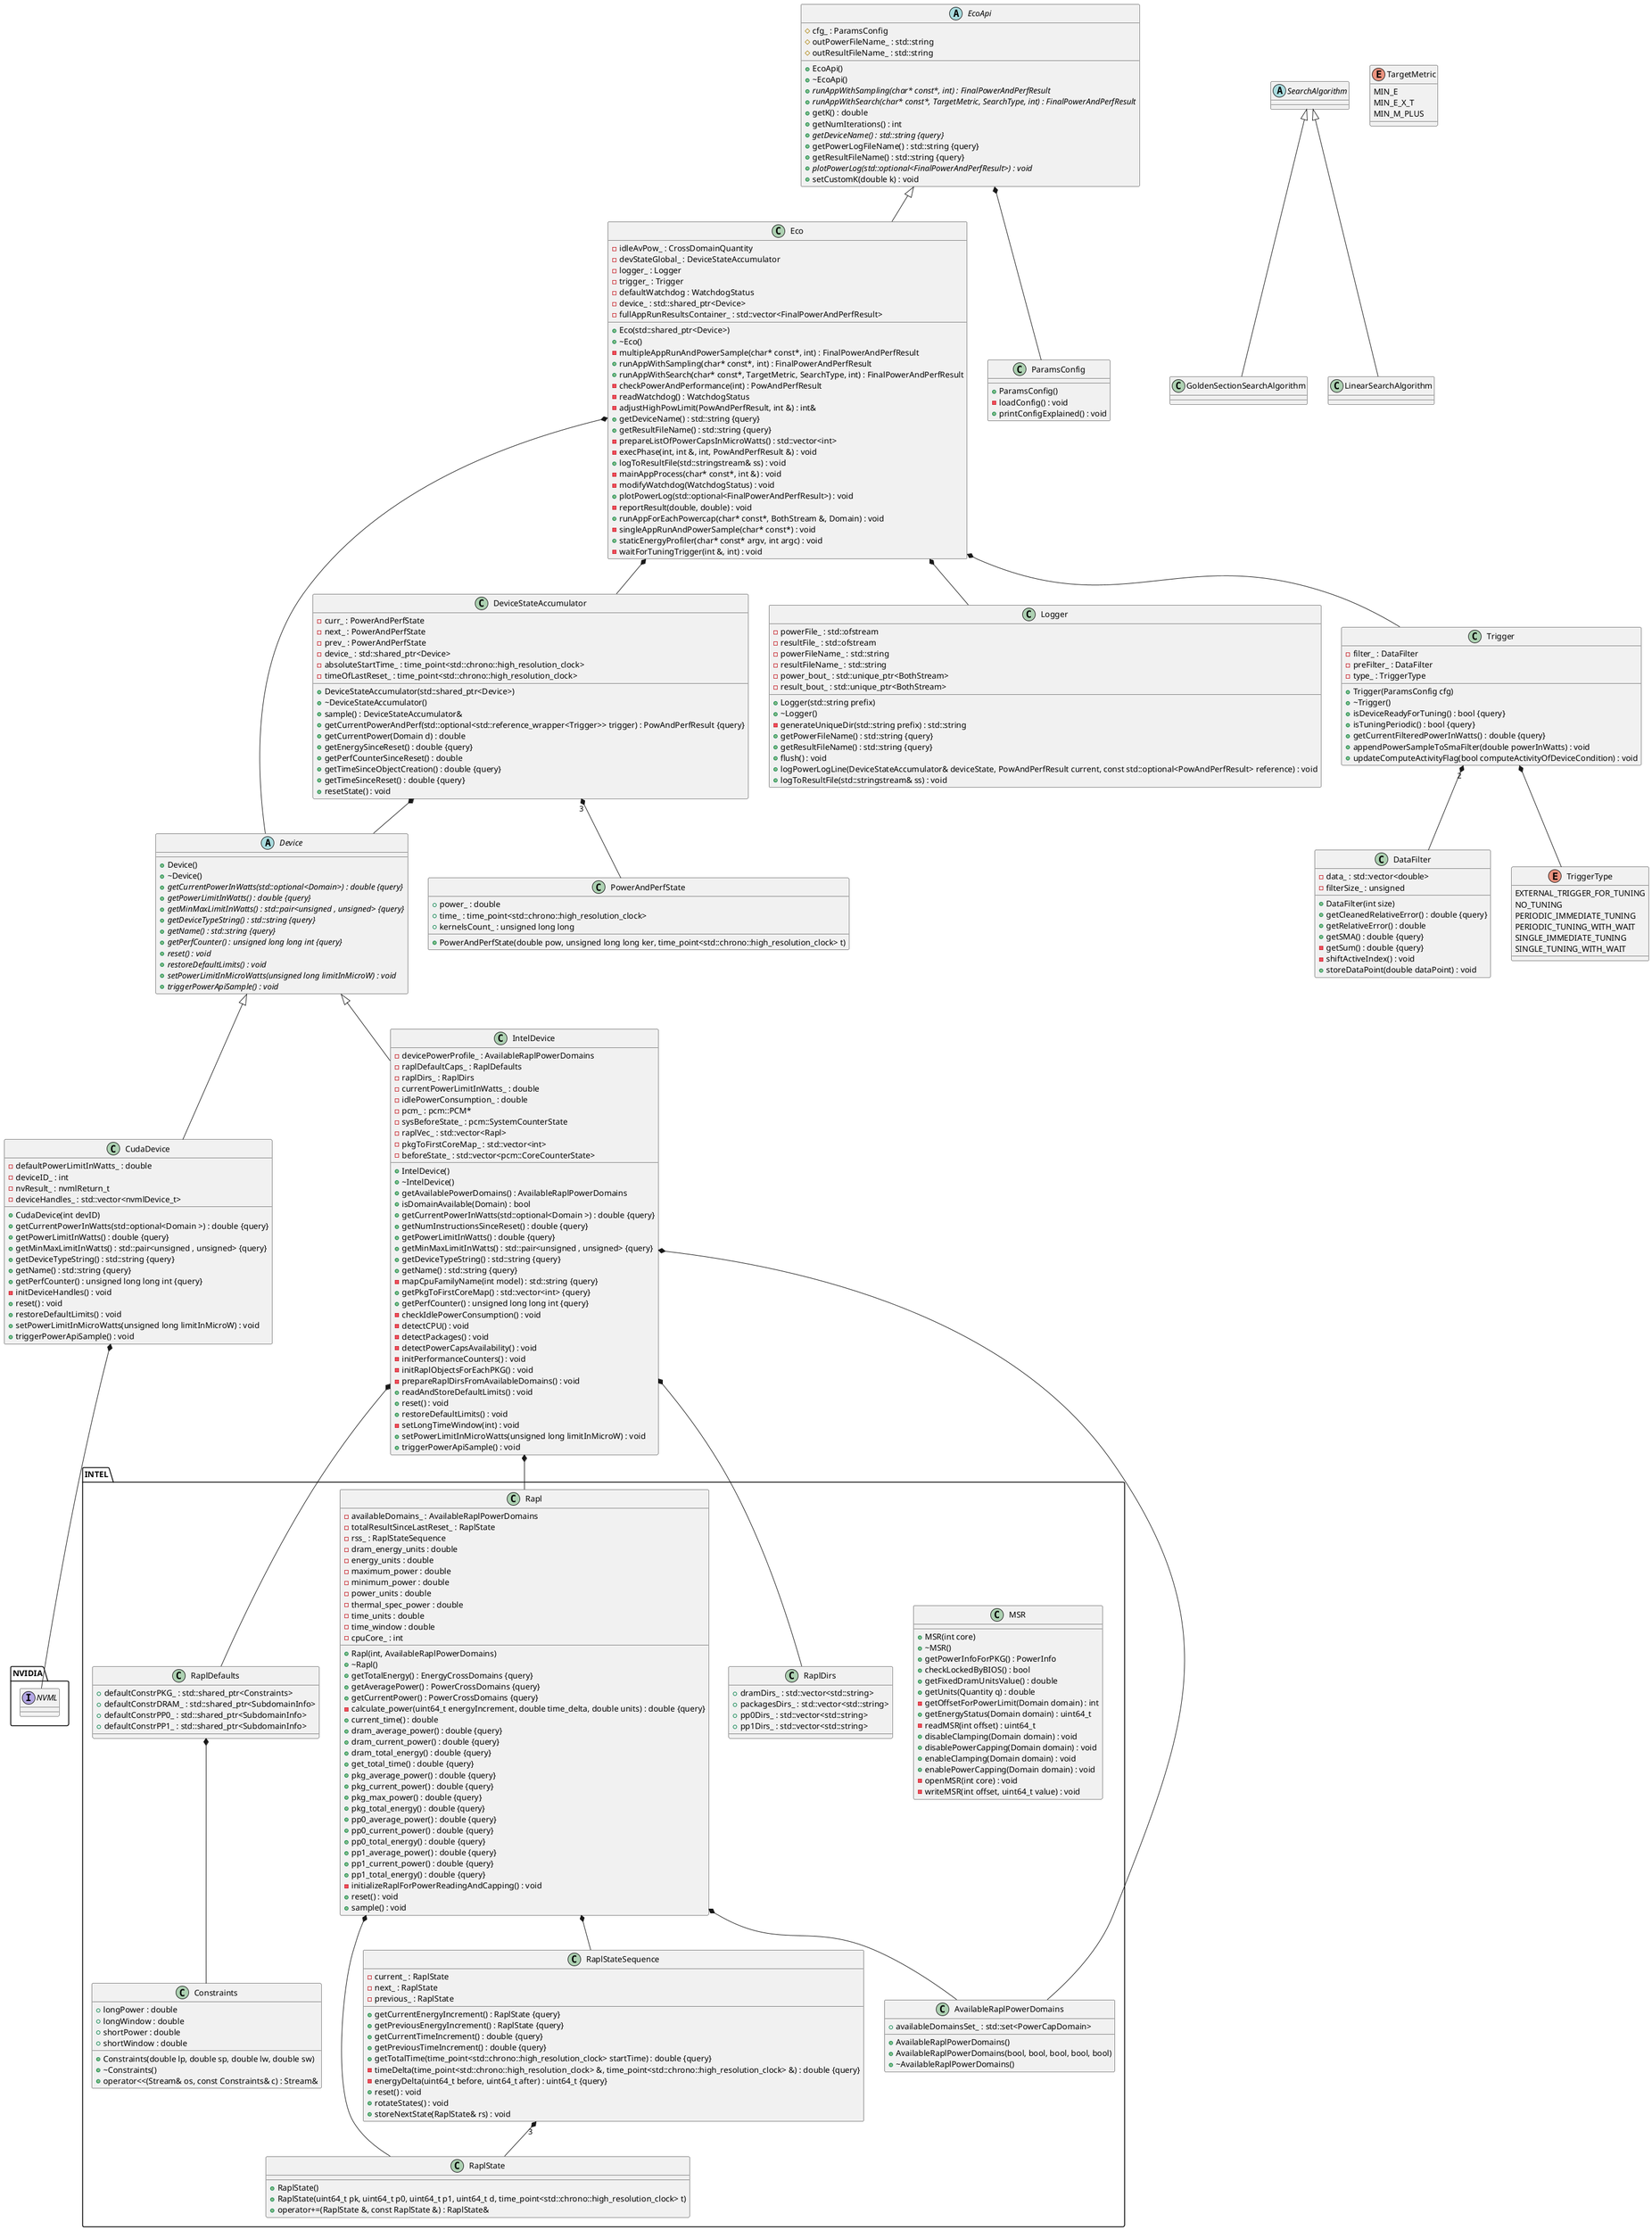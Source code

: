 @startuml





/' Objects '/

' class BothStream {
' 	+BothStream(std::ofstream& f)
' 	+~BothStream()
' 	+flush() : BothStream&
' 	+operator<<(const T& obj) : BothStream&
' 	-fstr_ : std::ofstream
' }


' class CompareFinalResultsForMinE {
' 	+operator()(FinalPowerAndPerfResult& left, FinalPowerAndPerfResult& right) : bool {query}
' }


' class CompareFinalResultsForMinEt {
' 	+operator()(FinalPowerAndPerfResult& left, FinalPowerAndPerfResult& right) : bool {query}
' }


' class CompareFinalResultsForMplus {
' 	+operator()(FinalPowerAndPerfResult& left, FinalPowerAndPerfResult& right) : bool {query}
' }


class CudaDevice {
	+CudaDevice(int devID)
	-defaultPowerLimitInWatts_ : double
	+getCurrentPowerInWatts(std::optional<Domain >) : double {query}
	+getPowerLimitInWatts() : double {query}
	-deviceID_ : int
	-nvResult_ : nvmlReturn_t
	+getMinMaxLimitInWatts() : std::pair<unsigned , unsigned> {query}
	+getDeviceTypeString() : std::string {query}
	+getName() : std::string {query}
	-deviceHandles_ : std::vector<nvmlDevice_t>
	+getPerfCounter() : unsigned long long int {query}
	-initDeviceHandles() : void
	+reset() : void
	+restoreDefaultLimits() : void
	+setPowerLimitInMicroWatts(unsigned long limitInMicroW) : void
	+triggerPowerApiSample() : void
}


class DataFilter {
	+DataFilter(int size)
	+getCleanedRelativeError() : double {query}
	+getRelativeError() : double
	+getSMA() : double {query}
	-getSum() : double {query}
	-data_ : std::vector<double>
	-filterSize_ : unsigned
	-shiftActiveIndex() : void
	+storeDataPoint(double dataPoint) : void
}


abstract class Device {
	+Device()
	+~Device()
	+{abstract} getCurrentPowerInWatts(std::optional<Domain>) : double {query}
	+{abstract} getPowerLimitInWatts() : double {query}
	+{abstract} getMinMaxLimitInWatts() : std::pair<unsigned , unsigned> {query}
	+{abstract} getDeviceTypeString() : std::string {query}
	+{abstract} getName() : std::string {query}
	+{abstract} getPerfCounter() : unsigned long long int {query}
	+{abstract} reset() : void
	+{abstract} restoreDefaultLimits() : void
	+{abstract} setPowerLimitInMicroWatts(unsigned long limitInMicroW) : void
	+{abstract} triggerPowerApiSample() : void
}


class DeviceStateAccumulator {
	+DeviceStateAccumulator(std::shared_ptr<Device>)
	+~DeviceStateAccumulator()
	+sample() : DeviceStateAccumulator&
	+getCurrentPowerAndPerf(std::optional<std::reference_wrapper<Trigger>> trigger) : PowAndPerfResult {query}
	-curr_ : PowerAndPerfState
	-next_ : PowerAndPerfState
	-prev_ : PowerAndPerfState
	+getCurrentPower(Domain d) : double
	+getEnergySinceReset() : double {query}
	+getPerfCounterSinceReset() : double
	+getTimeSinceObjectCreation() : double {query}
	+getTimeSinceReset() : double {query}
	-device_ : std::shared_ptr<Device>
	-absoluteStartTime_ : time_point<std::chrono::high_resolution_clock>
	-timeOfLastReset_ : time_point<std::chrono::high_resolution_clock>
	+resetState() : void
}


class Eco {
	+Eco(std::shared_ptr<Device>)
	+~Eco()
	-idleAvPow_ : CrossDomainQuantity
	-devStateGlobal_ : DeviceStateAccumulator
	-multipleAppRunAndPowerSample(char* const*, int) : FinalPowerAndPerfResult
	+runAppWithSampling(char* const*, int) : FinalPowerAndPerfResult
	+runAppWithSearch(char* const*, TargetMetric, SearchType, int) : FinalPowerAndPerfResult
	-logger_ : Logger
	-checkPowerAndPerformance(int) : PowAndPerfResult
	-trigger_ : Trigger
	-defaultWatchdog : WatchdogStatus
	-readWatchdog() : WatchdogStatus
	-adjustHighPowLimit(PowAndPerfResult, int &) : int&
	-device_ : std::shared_ptr<Device>
	+getDeviceName() : std::string {query}
	+getResultFileName() : std::string {query}
	-fullAppRunResultsContainer_ : std::vector<FinalPowerAndPerfResult>
	-prepareListOfPowerCapsInMicroWatts() : std::vector<int>
	-execPhase(int, int &, int, PowAndPerfResult &) : void
	+logToResultFile(std::stringstream& ss) : void
	-mainAppProcess(char* const*, int &) : void
	-modifyWatchdog(WatchdogStatus) : void
	+plotPowerLog(std::optional<FinalPowerAndPerfResult>) : void
	-reportResult(double, double) : void
	+runAppForEachPowercap(char* const*, BothStream &, Domain) : void
	-singleAppRunAndPowerSample(char* const*) : void
	+staticEnergyProfiler(char* const* argv, int argc) : void
	-waitForTuningTrigger(int &, int) : void
}


abstract class EcoApi {
	+EcoApi()
	+~EcoApi()
	+{abstract} runAppWithSampling(char* const*, int) : FinalPowerAndPerfResult
	+{abstract} runAppWithSearch(char* const*, TargetMetric, SearchType, int) : FinalPowerAndPerfResult
	#cfg_ : ParamsConfig
	+getK() : double
	+getNumIterations() : int
	+{abstract} getDeviceName() : std::string {query}
	+getPowerLogFileName() : std::string {query}
	+getResultFileName() : std::string {query}
	#outPowerFileName_ : std::string
	#outResultFileName_ : std::string
	+{abstract} plotPowerLog(std::optional<FinalPowerAndPerfResult>) : void
	+setCustomK(double k) : void
}


class GoldenSectionSearchAlgorithm {
	' +operator()(std::shared_ptr<Device> device, DeviceStateAccumulator& deviceState, Trigger& trigger, TargetMetric metric, const PowAndPerfResult& reference, int& procStatus, int childProcID, int powerSamplingPeriodInMilliSeconds, int tuningTimeWindowInMilliSeconds, Logger& logger) : unsigned {query}
	' -logCurrentRangeGSS(int a, int leftCandidateInMilliWatts, int rightCandidateInMilliWatts, int b) : void {query}
}


class IntelDevice {
	+IntelDevice()
	+~IntelDevice()
	-devicePowerProfile_ : AvailableRaplPowerDomains
	+getAvailablePowerDomains() : AvailableRaplPowerDomains
	-raplDefaultCaps_ : RaplDefaults
	-raplDirs_ : RaplDirs
	+isDomainAvailable(Domain) : bool
	-currentPowerLimitInWatts_ : double
	+getCurrentPowerInWatts(std::optional<Domain >) : double {query}
	+getNumInstructionsSinceReset() : double {query}
	+getPowerLimitInWatts() : double {query}
	-idlePowerConsumption_ : double
	-pcm_ : pcm::PCM*
	-sysBeforeState_ : pcm::SystemCounterState
	+getMinMaxLimitInWatts() : std::pair<unsigned , unsigned> {query}
	+getDeviceTypeString() : std::string {query}
	+getName() : std::string {query}
	-mapCpuFamilyName(int model) : std::string {query}
	-raplVec_ : std::vector<Rapl>
	+getPkgToFirstCoreMap() : std::vector<int> {query}
	-pkgToFirstCoreMap_ : std::vector<int>
	-beforeState_ : std::vector<pcm::CoreCounterState>
	+getPerfCounter() : unsigned long long int {query}
	-checkIdlePowerConsumption() : void
	-detectCPU() : void
	-detectPackages() : void
	-detectPowerCapsAvailability() : void
	-initPerformanceCounters() : void
	-initRaplObjectsForEachPKG() : void
	-prepareRaplDirsFromAvailableDomains() : void
	+readAndStoreDefaultLimits() : void
	+reset() : void
	+restoreDefaultLimits() : void
	-setLongTimeWindow(int) : void
	+setPowerLimitInMicroWatts(unsigned long limitInMicroW) : void
	+triggerPowerApiSample() : void
}


class LinearSearchAlgorithm {
	' +operator()(std::shared_ptr<Device> device, DeviceStateAccumulator& deviceState, Trigger& trigger, TargetMetric metric, const PowAndPerfResult& reference, int& procStatus, int childProcID, int powerSamplingPeriodInMilliSeconds, int tuningTimeWindowInMilliSeconds, Logger& logger) : unsigned {query}
}


class Logger {
	+Logger(std::string prefix)
	+~Logger()
	-powerFile_ : std::ofstream
	-resultFile_ : std::ofstream
	-generateUniqueDir(std::string prefix) : std::string
	+getPowerFileName() : std::string {query}
	+getResultFileName() : std::string {query}
	-powerFileName_ : std::string
	-resultFileName_ : std::string
	-power_bout_ : std::unique_ptr<BothStream>
	-result_bout_ : std::unique_ptr<BothStream>
	+flush() : void
	+logPowerLogLine(DeviceStateAccumulator& deviceState, PowAndPerfResult current, const std::optional<PowAndPerfResult> reference) : void
	+logToResultFile(std::stringstream& ss) : void
}


class ParamsConfig {
	+ParamsConfig()
	-loadConfig() : void
	+printConfigExplained() : void
}
package INTEL {

class MSR {
	+MSR(int core)
	+~MSR()
	+getPowerInfoForPKG() : PowerInfo
	+checkLockedByBIOS() : bool
	+getFixedDramUnitsValue() : double
	+getUnits(Quantity q) : double
	-getOffsetForPowerLimit(Domain domain) : int
	+getEnergyStatus(Domain domain) : uint64_t
	-readMSR(int offset) : uint64_t
	+disableClamping(Domain domain) : void
	+disablePowerCapping(Domain domain) : void
	+enableClamping(Domain domain) : void
	+enablePowerCapping(Domain domain) : void
	-openMSR(int core) : void
	-writeMSR(int offset, uint64_t value) : void
}




' class PlotBuilder {
' 	+PlotBuilder()
' 	+PlotBuilder(std::string name)
' 	+~PlotBuilder()
' 	-gp_ : Gnuplot*
' 	-prindBarWithErrAndLabels(std::string pathToFile, double xPosition, int seriesColumn, int stddevColumn, double barWidth, double yPositionRel, int dataIndex, std::string styleName, bool printTitle, std::string plotTitle, int labelPrecision, int fontSize, std::string baseValueVar) : std::string
' 	-printBar(std::string pathToFile, double xPosition, double barWidth, int seriesColumn, std::string styleName, int dataIndex, bool printTitle, std::string plotTitle, std::string baseValueVar, int yBarOffset) : std::string
' 	-printErrBar(std::string pathToFile, double xPosition, int seriesColumn, int stddevColumn, std::string styleName, int dataIndex, std::string baseValueVar) : std::string
' 	-printLabel(std::string pathToFile, double xPosition, int seriesColumn, double yPositionRel, int dataIndex, int labelPrecision, int fontSize, std::string baseValueVar) : std::string
' 	-initPlot(int, int) : void
' 	+plot(std::vector<Series> sv) : void
' 	+plotEPall(std::string) : void
' 	+plotEPet(std::string) : void
' 	+plotPowerLog(std::vector<Series> sv) : void
' 	+plotRelMetr(std::vector<Series> sv) : void
' 	+plotTmp(std::string) : void
' 	+plotTmpGSS(std::string) : void
' 	+setLegend(Legend option) : void
' 	+setOutputName(std::string name) : void
' 	+setPlotTitle(std::string title, int fontSize) : void
' 	+setSimpleSubtitle(std::string subtitleText, int fontSize) : void
' 	-setStyles() : void
' 	+setXlabel(std::string xLabel, int fontSize) : void
' 	+setYlabel(std::string xLabel, int fontSize) : void
' 	+submitPlot() : void
' }


class Rapl {
	+Rapl(int, AvailableRaplPowerDomains)
	+~Rapl()
	-availableDomains_ : AvailableRaplPowerDomains
	+getTotalEnergy() : EnergyCrossDomains {query}
	+getAveragePower() : PowerCrossDomains {query}
	+getCurrentPower() : PowerCrossDomains {query}
	-totalResultSinceLastReset_ : RaplState
	-rss_ : RaplStateSequence
	-calculate_power(uint64_t energyIncrement, double time_delta, double units) : double {query}
	+current_time() : double
	+dram_average_power() : double {query}
	+dram_current_power() : double {query}
	-dram_energy_units : double
	+dram_total_energy() : double {query}
	-energy_units : double
	+get_total_time() : double {query}
	-maximum_power : double
	-minimum_power : double
	+pkg_average_power() : double {query}
	+pkg_current_power() : double {query}
	+pkg_max_power() : double {query}
	+pkg_total_energy() : double {query}
	-power_units : double
	+pp0_average_power() : double {query}
	+pp0_current_power() : double {query}
	+pp0_total_energy() : double {query}
	+pp1_average_power() : double {query}
	+pp1_current_power() : double {query}
	+pp1_total_energy() : double {query}
	-thermal_spec_power : double
	-time_units : double
	-time_window : double
	-cpuCore_ : int
	-initializeRaplForPowerReadingAndCapping() : void
	+reset() : void
	+sample() : void
}


class RaplStateSequence {
	-current_ : RaplState
	+getCurrentEnergyIncrement() : RaplState {query}
	+getPreviousEnergyIncrement() : RaplState {query}
	-next_ : RaplState
	-previous_ : RaplState
	+getCurrentTimeIncrement() : double {query}
	+getPreviousTimeIncrement() : double {query}
	+getTotalTime(time_point<std::chrono::high_resolution_clock> startTime) : double {query}
	-timeDelta(time_point<std::chrono::high_resolution_clock> &, time_point<std::chrono::high_resolution_clock> &) : double {query}
	-energyDelta(uint64_t before, uint64_t after) : uint64_t {query}
	+reset() : void
	+rotateStates() : void
	+storeNextState(RaplState& rs) : void
}


' class ResultsContainer {
' 	+ResultsContainer(int size)
' 	+~ResultsContainer()
' 	+getAverageResult() : EnergyTimeResult {query}
' 	+getStdDev() : EnergyTimeResult {query}
' 	+getStdDevRel() : EnergyTimeResult {query}
' 	-vec_ : std::vector<FinalPowerAndPerfResult>
' 	+storeOneResult(unsigned index, const FinalPowerAndPerfResult& oneRes) : void
' }


class AvailableRaplPowerDomains {
	+AvailableRaplPowerDomains()
	+AvailableRaplPowerDomains(bool, bool, bool, bool, bool)
	+~AvailableRaplPowerDomains()
	+availableDomainsSet_ : std::set<PowerCapDomain>
}


class Constraints {
	+Constraints(double lp, double sp, double lw, double sw)
	+~Constraints()
	+operator<<(Stream& os, const Constraints& c) : Stream&
	+longPower : double
	+longWindow : double
	+shortPower : double
	+shortWindow : double
}


class RaplDefaults {
	+defaultConstrPKG_ : std::shared_ptr<Constraints>
	+defaultConstrDRAM_ : std::shared_ptr<SubdomainInfo>
	+defaultConstrPP0_ : std::shared_ptr<SubdomainInfo>
	+defaultConstrPP1_ : std::shared_ptr<SubdomainInfo>
}


class RaplDirs {
	+dramDirs_ : std::vector<std::string>
	+packagesDirs_ : std::vector<std::string>
	+pp0Dirs_ : std::vector<std::string>
	+pp1Dirs_ : std::vector<std::string>
}


class RaplState {
	+RaplState()
	+RaplState(uint64_t pk, uint64_t p0, uint64_t p1, uint64_t d, time_point<std::chrono::high_resolution_clock> t)
	+operator+=(RaplState &, const RaplState &) : RaplState&
}

}
abstract class SearchAlgorithm {
	' +{static} sampleAndAccumulatePowAndPerfForGivenPeriod(int tuningTimeWindowInMicroSeconds, int powerSamplingPeriodInMilliSeconds, DeviceStateAccumulator& deviceState, Trigger& trigger, int& procStatus, int childProcID, Logger& logger) : PowAndPerfResult
	' +{abstract} operator()(std::shared_ptr<Device>, DeviceStateAccumulator &, Trigger &, TargetMetric, const PowAndPerfResult &, int &, int, int, int, Logger &) : unsigned {query}
}


class Trigger {
	+Trigger(ParamsConfig cfg)
	+~Trigger()
	-filter_ : DataFilter
	-preFilter_ : DataFilter
	-type_ : TriggerType
	+isDeviceReadyForTuning() : bool {query}
	+isTuningPeriodic() : bool {query}
	+getCurrentFilteredPowerInWatts() : double {query}
	+appendPowerSampleToSmaFilter(double powerInWatts) : void
	+updateComputeActivityFlag(bool computeActivityOfDeviceCondition) : void
}


' enum Domain {
' 	DRAM
' 	PKG
' 	PP0
' 	PP1
' }


' enum Legend {
' 	INSIDE
' 	OUTSIDE
' }


' enum Quantity {
' 	Energy
' 	Power
' 	Time
' }


' enum SearchType {
' 	GOLDEN_SECTION_SEARCH
' 	LINEAR_SEARCH
' }


' enum SeriesStyle {
' 	BOX
' 	LINES
' 	LINES_WITH_POINTS
' 	POINTS
' 	Y_ERROR_BAR
' }


enum TargetMetric {
	MIN_E
	MIN_E_X_T
	MIN_M_PLUS
}


enum TriggerType {
	EXTERNAL_TRIGGER_FOR_TUNING
	NO_TUNING
	PERIODIC_IMMEDIATE_TUNING
	PERIODIC_TUNING_WITH_WAIT
	SINGLE_IMMEDIATE_TUNING
	SINGLE_TUNING_WITH_WAIT
}


' enum WatchdogStatus {
' 	DISABLED
' 	ENABLED
' }



' class EnergyTimeResult {
' 	+EnergyTimeResult()
' 	+EnergyTimeResult(double& e, double& t, double& p)
' 	+EnergyTimeResult(double& e, TimeResult& t, double& p)
' 	+EnergyTimeResult(const double& e, const double& t, const double& p)
' 	+EnergyTimeResult(const double& e, const TimeResult& t, const double& p)
' 	+~EnergyTimeResult()
' 	+operator-(const EnergyTimeResult &, const EnergyTimeResult &) : EnergyTimeResult
' 	+pow(const EnergyTimeResult &, const double &) : EnergyTimeResult
' 	+sqrt(const EnergyTimeResult &) : EnergyTimeResult
' 	+operator*=(EnergyTimeResult& left, const T& right) : EnergyTimeResult&
' 	+operator+=(EnergyTimeResult &, const EnergyTimeResult &) : EnergyTimeResult&
' 	+operator/(EnergyTimeResult& left, const T& right) : EnergyTimeResult&
' 	+time_ : TimeResult
' 	+checkPlusMetric(const EnergyTimeResult& ref, double k) : double {query}
' }


' class FinalPowerAndPerfResult {
' 	+FinalPowerAndPerfResult()
' 	+FinalPowerAndPerfResult(double, double, double, double, double, double, TimeResult, double, double, double, double, double, double, double)
' 	+~FinalPowerAndPerfResult()
' 	+getEnergyAndTime() : EnergyTimeResult {query}
' 	+operator+=(FinalPowerAndPerfResult &, const FinalPowerAndPerfResult &) : FinalPowerAndPerfResult&
' 	+operator/=(FinalPowerAndPerfResult &, const unsigned &) : FinalPowerAndPerfResult&
' 	+time_ : TimeResult
' 	+getEnergyPerInstr() : double {query}
' 	+getInstrPerSec() : double {query}
' 	+operator<<(std::ostream &, const FinalPowerAndPerfResult &) : std :: ostream&
' }


' class PowAndPerfResult {
' 	+PowAndPerfResult()
' 	+PowAndPerfResult(double instructions, double timeInSec, double powerLimit, double energy, double avgCorePower, double avgMemoryPower, double filteredPower)
' 	+operator+=(PowAndPerfResult& left, const PowAndPerfResult& right) : PowAndPerfResult&
' 	+isRightBetter(PowAndPerfResult &, TargetMetric) : bool
' 	+checkPlusMetric(PowAndPerfResult ref, double k) : double
' 	+getEnergyPerInstr() : double {query}
' 	+getEnergyTimeProd() : double {query}
' 	+getInstrPerJoule() : double {query}
' 	+getInstrPerSecond() : double {query}
' 	+operator<<(std::ostream &, const PowAndPerfResult &) : std :: ostream&
' }


class PowerAndPerfState {
	+PowerAndPerfState(double pow, unsigned long long ker, time_point<std::chrono::high_resolution_clock> t)
	+power_ : double
	+time_ : time_point<std::chrono::high_resolution_clock>
	+kernelsCount_ : unsigned long long
}


' class PowerInfo {
' 	+maxPower : double
' 	+maxTimeWindow : double
' 	+minPower : double
' 	+thermalDesignPower : double
' }

package NVIDIA {
interface NVML {

}
}
' class Series {
' 	+Series(std::string n, int x, int y, std::string sn)
' 	+xSeriesID : int
' 	+ySeriesID : int
' 	+inputFileName : std::string
' 	+seriesName : std::string
' }


' class SubdomainInfo {
' 	+SubdomainInfo(double pl, double tw, bool en)
' 	+~SubdomainInfo()
' 	+operator<<(Stream& os, const SubdomainInfo& sd) : Stream&
' 	+isEnabled : bool
' 	+powerLimit : double
' 	+timeWindow : double
' }


' class TimeResult {
' 	+TimeResult()
' 	+TimeResult(double t)
' 	+TimeResult(double t, double wt, double tt)
' 	+~TimeResult()
' 	+operator-(const TimeResult &, const TimeResult &) : TimeResult
' 	+pow(const TimeResult &, const double &) : TimeResult
' 	+sqrt(const TimeResult &) : TimeResult
' 	+operator*=(TimeResult& left, const T& right) : TimeResult&
' 	+operator+=(TimeResult &, const TimeResult &) : TimeResult&
' 	+operator/(TimeResult& left, const T& right) : TimeResult&
' 	+operator/=(TimeResult& left, const T& right) : TimeResult&
' 	+operator/=(const TimeResult& right) : TimeResult&
' 	+getExecTime() : double {query}
' 	+getRelativeTestTime() : double {query}
' 	+getRelativeWaitTime() : double {query}
' }





/' Inheritance relationships '/

.Device <|-- .CudaDevice


.Device <|-- .IntelDevice


.EcoApi <|-- .Eco


.SearchAlgorithm <|-- .GoldenSectionSearchAlgorithm


.SearchAlgorithm <|-- .LinearSearchAlgorithm





/' Aggregation relationships '/

.DeviceStateAccumulator *-- .Device


.DeviceStateAccumulator "3" *-- .PowerAndPerfState


.Eco *-- .Device


.Eco *-- .DeviceStateAccumulator


' .Eco *-- .FinalPowerAndPerfResult


.Eco *-- .Logger


.Eco *-- .Trigger


' .Eco *-- .WatchdogStatus


.EcoApi *-- .ParamsConfig


' .EnergyTimeResult *-- .TimeResult


' .FinalPowerAndPerfResult *-- .TimeResult


.IntelDevice *-- .INTEL.AvailableRaplPowerDomains


.IntelDevice *-- .INTEL.Rapl


.IntelDevice *-- .INTEL.RaplDefaults


.IntelDevice *-- .INTEL.RaplDirs


' .Logger "2" *-- .BothStream


.INTEL.Rapl *-- .INTEL.AvailableRaplPowerDomains


.INTEL.Rapl *-- .INTEL.RaplState


.INTEL.Rapl *-- .INTEL.RaplStateSequence


.INTEL.RaplDefaults *-- .INTEL.Constraints


' .RaplDefaults "3" *-- .SubdomainInfo


.INTEL.RaplStateSequence "3" *-- .INTEL.RaplState


' .ResultsContainer *-- .FinalPowerAndPerfResult


.Trigger "2" *-- .DataFilter


.Trigger *-- .TriggerType


.CudaDevice *-- .NVIDIA.NVML





/' Nested objects '/



@enduml
